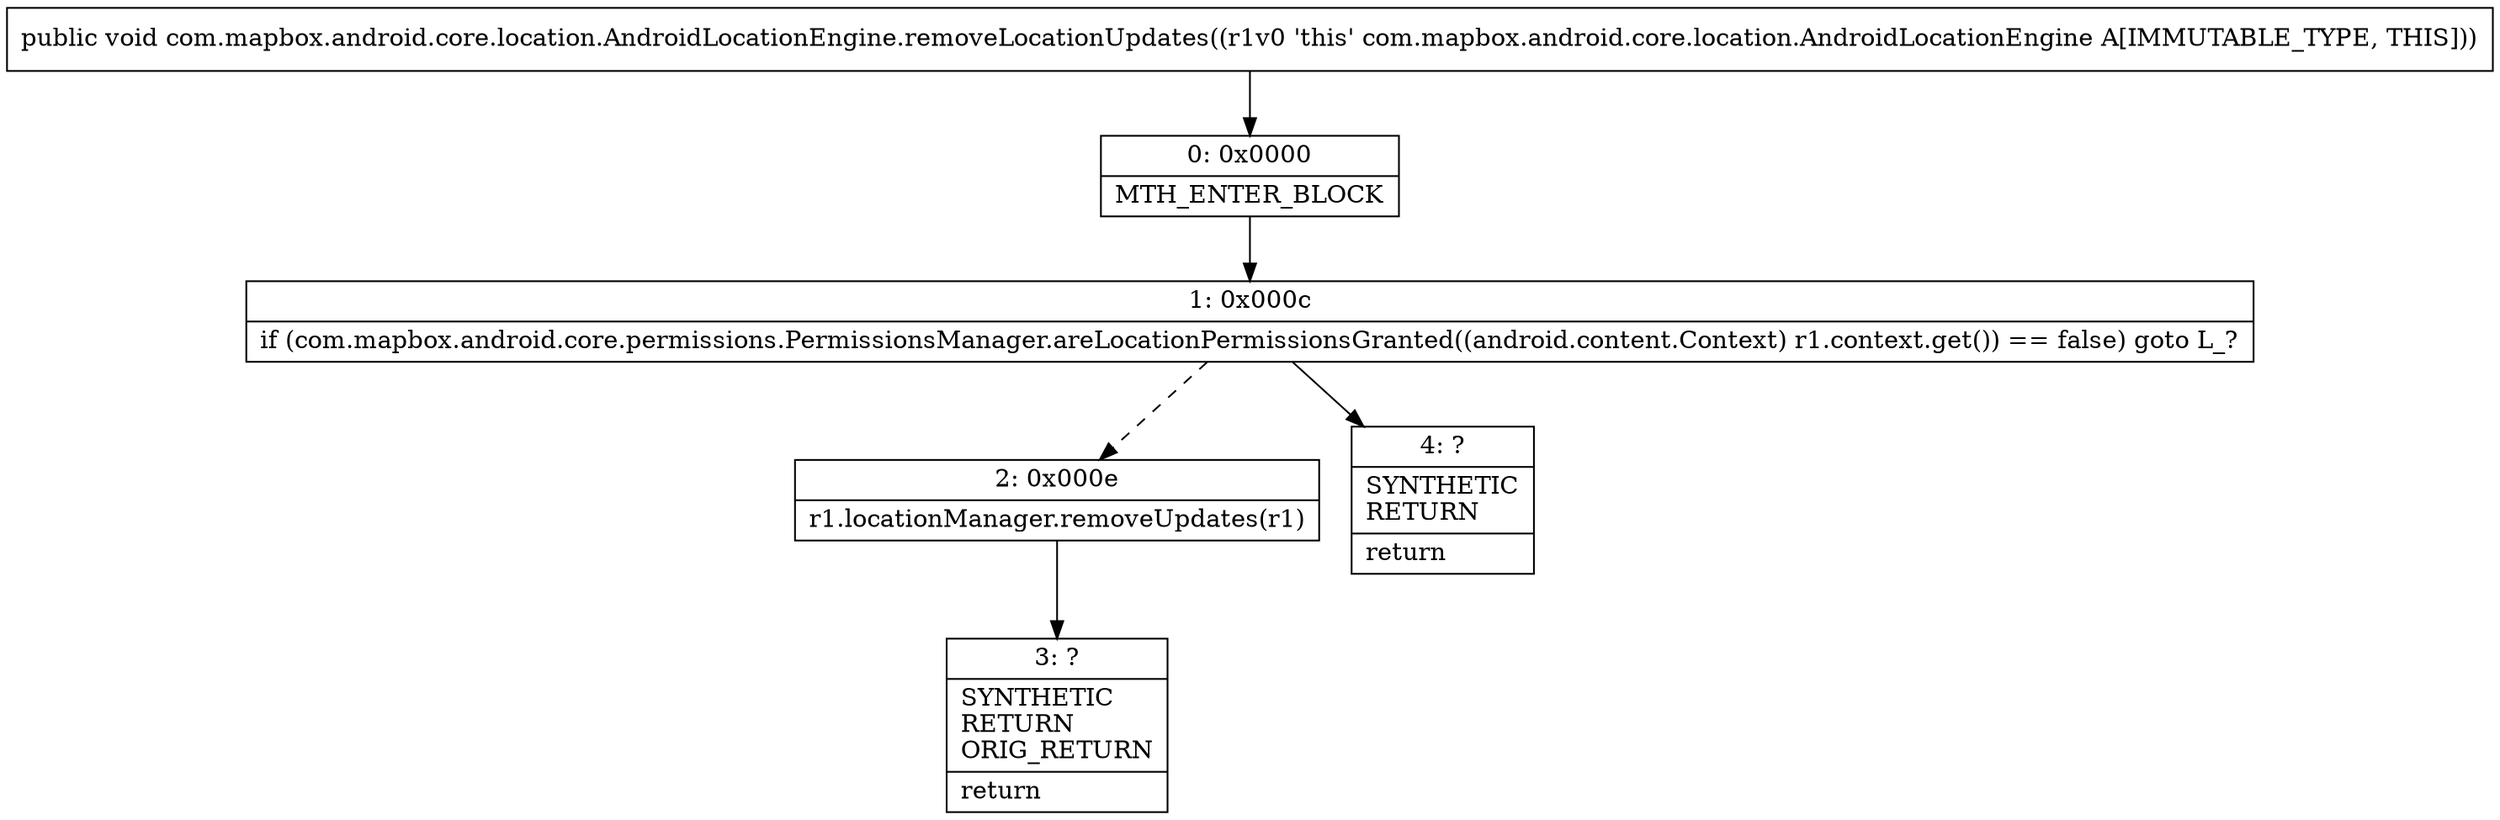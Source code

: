 digraph "CFG forcom.mapbox.android.core.location.AndroidLocationEngine.removeLocationUpdates()V" {
Node_0 [shape=record,label="{0\:\ 0x0000|MTH_ENTER_BLOCK\l}"];
Node_1 [shape=record,label="{1\:\ 0x000c|if (com.mapbox.android.core.permissions.PermissionsManager.areLocationPermissionsGranted((android.content.Context) r1.context.get()) == false) goto L_?\l}"];
Node_2 [shape=record,label="{2\:\ 0x000e|r1.locationManager.removeUpdates(r1)\l}"];
Node_3 [shape=record,label="{3\:\ ?|SYNTHETIC\lRETURN\lORIG_RETURN\l|return\l}"];
Node_4 [shape=record,label="{4\:\ ?|SYNTHETIC\lRETURN\l|return\l}"];
MethodNode[shape=record,label="{public void com.mapbox.android.core.location.AndroidLocationEngine.removeLocationUpdates((r1v0 'this' com.mapbox.android.core.location.AndroidLocationEngine A[IMMUTABLE_TYPE, THIS])) }"];
MethodNode -> Node_0;
Node_0 -> Node_1;
Node_1 -> Node_2[style=dashed];
Node_1 -> Node_4;
Node_2 -> Node_3;
}


